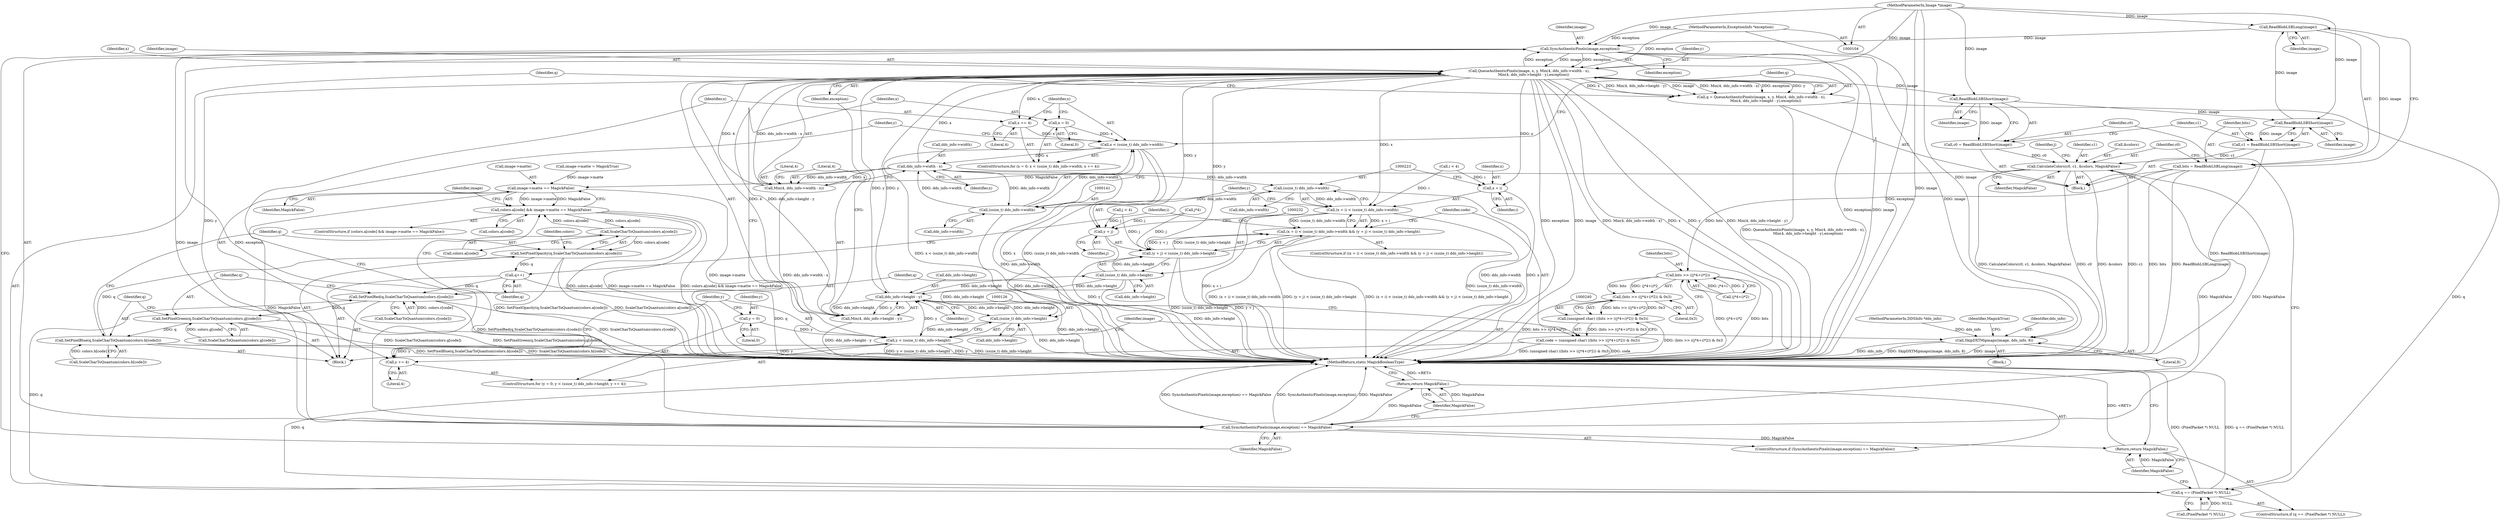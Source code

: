 digraph "1_ImageMagick_d7325bac173492b358417a0ad49fabad44447d52_0@pointer" {
"1000188" [label="(Call,ReadBlobLSBLong(image))"];
"1000184" [label="(Call,ReadBlobLSBShort(image))"];
"1000180" [label="(Call,ReadBlobLSBShort(image))"];
"1000151" [label="(Call,QueueAuthenticPixels(image, x, y, Min(4, dds_info->width - x),\n        Min(4, dds_info->height - y),exception))"];
"1000305" [label="(Call,SyncAuthenticPixels(image,exception))"];
"1000188" [label="(Call,ReadBlobLSBLong(image))"];
"1000105" [label="(MethodParameterIn,Image *image)"];
"1000107" [label="(MethodParameterIn,ExceptionInfo *exception)"];
"1000157" [label="(Call,dds_info->width - x)"];
"1000140" [label="(Call,(ssize_t) dds_info->width)"];
"1000222" [label="(Call,(ssize_t) dds_info->width)"];
"1000138" [label="(Call,x < (ssize_t) dds_info->width)"];
"1000135" [label="(Call,x = 0)"];
"1000145" [label="(Call,x += 4)"];
"1000164" [label="(Call,dds_info->height - y)"];
"1000231" [label="(Call,(ssize_t) dds_info->height)"];
"1000125" [label="(Call,(ssize_t) dds_info->height)"];
"1000123" [label="(Call,y < (ssize_t) dds_info->height)"];
"1000120" [label="(Call,y = 0)"];
"1000130" [label="(Call,y += 4)"];
"1000155" [label="(Call,Min(4, dds_info->width - x))"];
"1000162" [label="(Call,Min(4, dds_info->height - y))"];
"1000186" [label="(Call,bits = ReadBlobLSBLong(image))"];
"1000242" [label="(Call,bits >> ((j*4+i)*2))"];
"1000241" [label="(Call,(bits >> ((j*4+i)*2)) & 0x3)"];
"1000239" [label="(Call,(unsigned char) ((bits >> ((j*4+i)*2)) & 0x3))"];
"1000237" [label="(Call,code = (unsigned char) ((bits >> ((j*4+i)*2)) & 0x3))"];
"1000227" [label="(Call,(y + j) < (ssize_t) dds_info->height)"];
"1000217" [label="(Call,(x + i) < (ssize_t) dds_info->width && (y + j) < (ssize_t) dds_info->height)"];
"1000218" [label="(Call,(x + i) < (ssize_t) dds_info->width)"];
"1000149" [label="(Call,q = QueueAuthenticPixels(image, x, y, Min(4, dds_info->width - x),\n        Min(4, dds_info->height - y),exception))"];
"1000171" [label="(Call,q == (PixelPacket *) NULL)"];
"1000252" [label="(Call,SetPixelRed(q,ScaleCharToQuantum(colors.r[code])))"];
"1000260" [label="(Call,SetPixelGreen(q,ScaleCharToQuantum(colors.g[code])))"];
"1000268" [label="(Call,SetPixelBlue(q,ScaleCharToQuantum(colors.b[code])))"];
"1000276" [label="(Call,SetPixelOpacity(q,ScaleCharToQuantum(colors.a[code])))"];
"1000301" [label="(Call,q++)"];
"1000178" [label="(Call,c0 = ReadBlobLSBShort(image))"];
"1000190" [label="(Call,CalculateColors(c0, c1, &colors, MagickFalse))"];
"1000291" [label="(Call,image->matte == MagickFalse)"];
"1000285" [label="(Call,colors.a[code] && image->matte == MagickFalse)"];
"1000278" [label="(Call,ScaleCharToQuantum(colors.a[code]))"];
"1000304" [label="(Call,SyncAuthenticPixels(image,exception) == MagickFalse)"];
"1000176" [label="(Return,return MagickFalse;)"];
"1000309" [label="(Return,return MagickFalse;)"];
"1000182" [label="(Call,c1 = ReadBlobLSBShort(image))"];
"1000219" [label="(Call,x + i)"];
"1000228" [label="(Call,y + j)"];
"1000311" [label="(Call,SkipDXTMipmaps(image, dds_info, 8))"];
"1000150" [label="(Identifier,q)"];
"1000180" [label="(Call,ReadBlobLSBShort(image))"];
"1000161" [label="(Identifier,x)"];
"1000295" [label="(Identifier,MagickFalse)"];
"1000305" [label="(Call,SyncAuthenticPixels(image,exception))"];
"1000169" [label="(Identifier,exception)"];
"1000119" [label="(ControlStructure,for (y = 0; y < (ssize_t) dds_info->height; y += 4))"];
"1000191" [label="(Identifier,c0)"];
"1000210" [label="(Call,i < 4)"];
"1000233" [label="(Call,dds_info->height)"];
"1000177" [label="(Identifier,MagickFalse)"];
"1000183" [label="(Identifier,c1)"];
"1000140" [label="(Call,(ssize_t) dds_info->width)"];
"1000246" [label="(Call,j*4)"];
"1000254" [label="(Call,ScaleCharToQuantum(colors.r[code]))"];
"1000120" [label="(Call,y = 0)"];
"1000134" [label="(ControlStructure,for (x = 0; x < (ssize_t) dds_info->width; x += 4))"];
"1000253" [label="(Identifier,q)"];
"1000190" [label="(Call,CalculateColors(c0, c1, &colors, MagickFalse))"];
"1000276" [label="(Call,SetPixelOpacity(q,ScaleCharToQuantum(colors.a[code])))"];
"1000312" [label="(Identifier,image)"];
"1000308" [label="(Identifier,MagickFalse)"];
"1000107" [label="(MethodParameterIn,ExceptionInfo *exception)"];
"1000269" [label="(Identifier,q)"];
"1000220" [label="(Identifier,x)"];
"1000277" [label="(Identifier,q)"];
"1000242" [label="(Call,bits >> ((j*4+i)*2))"];
"1000279" [label="(Call,colors.a[code])"];
"1000187" [label="(Identifier,bits)"];
"1000127" [label="(Call,dds_info->height)"];
"1000288" [label="(Identifier,colors)"];
"1000214" [label="(Identifier,i)"];
"1000261" [label="(Identifier,q)"];
"1000151" [label="(Call,QueueAuthenticPixels(image, x, y, Min(4, dds_info->width - x),\n        Min(4, dds_info->height - y),exception))"];
"1000122" [label="(Literal,0)"];
"1000296" [label="(Call,image->matte = MagickTrue)"];
"1000155" [label="(Call,Min(4, dds_info->width - x))"];
"1000162" [label="(Call,Min(4, dds_info->height - y))"];
"1000181" [label="(Identifier,image)"];
"1000217" [label="(Call,(x + i) < (ssize_t) dds_info->width && (y + j) < (ssize_t) dds_info->height)"];
"1000270" [label="(Call,ScaleCharToQuantum(colors.b[code]))"];
"1000298" [label="(Identifier,image)"];
"1000309" [label="(Return,return MagickFalse;)"];
"1000136" [label="(Identifier,x)"];
"1000121" [label="(Identifier,y)"];
"1000131" [label="(Identifier,y)"];
"1000135" [label="(Call,x = 0)"];
"1000317" [label="(MethodReturn,static MagickBooleanType)"];
"1000165" [label="(Call,dds_info->height)"];
"1000284" [label="(ControlStructure,if (colors.a[code] && image->matte == MagickFalse))"];
"1000156" [label="(Literal,4)"];
"1000304" [label="(Call,SyncAuthenticPixels(image,exception) == MagickFalse)"];
"1000198" [label="(Identifier,j)"];
"1000239" [label="(Call,(unsigned char) ((bits >> ((j*4+i)*2)) & 0x3))"];
"1000145" [label="(Call,x += 4)"];
"1000106" [label="(MethodParameterIn,DDSInfo *dds_info)"];
"1000168" [label="(Identifier,y)"];
"1000148" [label="(Block,)"];
"1000316" [label="(Identifier,MagickTrue)"];
"1000314" [label="(Literal,8)"];
"1000164" [label="(Call,dds_info->height - y)"];
"1000227" [label="(Call,(y + j) < (ssize_t) dds_info->height)"];
"1000172" [label="(Identifier,q)"];
"1000236" [label="(Block,)"];
"1000154" [label="(Identifier,y)"];
"1000186" [label="(Call,bits = ReadBlobLSBLong(image))"];
"1000230" [label="(Identifier,j)"];
"1000142" [label="(Call,dds_info->width)"];
"1000307" [label="(Identifier,exception)"];
"1000303" [label="(ControlStructure,if (SyncAuthenticPixels(image,exception) == MagickFalse))"];
"1000251" [label="(Literal,0x3)"];
"1000231" [label="(Call,(ssize_t) dds_info->height)"];
"1000244" [label="(Call,(j*4+i)*2)"];
"1000285" [label="(Call,colors.a[code] && image->matte == MagickFalse)"];
"1000130" [label="(Call,y += 4)"];
"1000260" [label="(Call,SetPixelGreen(q,ScaleCharToQuantum(colors.g[code])))"];
"1000313" [label="(Identifier,dds_info)"];
"1000292" [label="(Call,image->matte)"];
"1000185" [label="(Identifier,image)"];
"1000125" [label="(Call,(ssize_t) dds_info->height)"];
"1000229" [label="(Identifier,y)"];
"1000182" [label="(Call,c1 = ReadBlobLSBShort(image))"];
"1000189" [label="(Identifier,image)"];
"1000173" [label="(Call,(PixelPacket *) NULL)"];
"1000147" [label="(Literal,4)"];
"1000195" [label="(Identifier,MagickFalse)"];
"1000301" [label="(Call,q++)"];
"1000192" [label="(Identifier,c1)"];
"1000238" [label="(Identifier,code)"];
"1000123" [label="(Call,y < (ssize_t) dds_info->height)"];
"1000237" [label="(Call,code = (unsigned char) ((bits >> ((j*4+i)*2)) & 0x3))"];
"1000158" [label="(Call,dds_info->width)"];
"1000219" [label="(Call,x + i)"];
"1000224" [label="(Call,dds_info->width)"];
"1000132" [label="(Literal,4)"];
"1000222" [label="(Call,(ssize_t) dds_info->width)"];
"1000105" [label="(MethodParameterIn,Image *image)"];
"1000184" [label="(Call,ReadBlobLSBShort(image))"];
"1000176" [label="(Return,return MagickFalse;)"];
"1000216" [label="(ControlStructure,if ((x + i) < (ssize_t) dds_info->width && (y + j) < (ssize_t) dds_info->height))"];
"1000139" [label="(Identifier,x)"];
"1000153" [label="(Identifier,x)"];
"1000278" [label="(Call,ScaleCharToQuantum(colors.a[code]))"];
"1000241" [label="(Call,(bits >> ((j*4+i)*2)) & 0x3)"];
"1000228" [label="(Call,y + j)"];
"1000221" [label="(Identifier,i)"];
"1000311" [label="(Call,SkipDXTMipmaps(image, dds_info, 8))"];
"1000137" [label="(Literal,0)"];
"1000243" [label="(Identifier,bits)"];
"1000171" [label="(Call,q == (PixelPacket *) NULL)"];
"1000193" [label="(Call,&colors)"];
"1000157" [label="(Call,dds_info->width - x)"];
"1000310" [label="(Identifier,MagickFalse)"];
"1000200" [label="(Call,j < 4)"];
"1000179" [label="(Identifier,c0)"];
"1000262" [label="(Call,ScaleCharToQuantum(colors.g[code]))"];
"1000302" [label="(Identifier,q)"];
"1000138" [label="(Call,x < (ssize_t) dds_info->width)"];
"1000152" [label="(Identifier,image)"];
"1000170" [label="(ControlStructure,if (q == (PixelPacket *) NULL))"];
"1000178" [label="(Call,c0 = ReadBlobLSBShort(image))"];
"1000149" [label="(Call,q = QueueAuthenticPixels(image, x, y, Min(4, dds_info->width - x),\n        Min(4, dds_info->height - y),exception))"];
"1000108" [label="(Block,)"];
"1000291" [label="(Call,image->matte == MagickFalse)"];
"1000286" [label="(Call,colors.a[code])"];
"1000124" [label="(Identifier,y)"];
"1000306" [label="(Identifier,image)"];
"1000188" [label="(Call,ReadBlobLSBLong(image))"];
"1000146" [label="(Identifier,x)"];
"1000268" [label="(Call,SetPixelBlue(q,ScaleCharToQuantum(colors.b[code])))"];
"1000163" [label="(Literal,4)"];
"1000218" [label="(Call,(x + i) < (ssize_t) dds_info->width)"];
"1000252" [label="(Call,SetPixelRed(q,ScaleCharToQuantum(colors.r[code])))"];
"1000188" -> "1000186"  [label="AST: "];
"1000188" -> "1000189"  [label="CFG: "];
"1000189" -> "1000188"  [label="AST: "];
"1000186" -> "1000188"  [label="CFG: "];
"1000188" -> "1000186"  [label="DDG: image"];
"1000184" -> "1000188"  [label="DDG: image"];
"1000105" -> "1000188"  [label="DDG: image"];
"1000188" -> "1000305"  [label="DDG: image"];
"1000184" -> "1000182"  [label="AST: "];
"1000184" -> "1000185"  [label="CFG: "];
"1000185" -> "1000184"  [label="AST: "];
"1000182" -> "1000184"  [label="CFG: "];
"1000184" -> "1000182"  [label="DDG: image"];
"1000180" -> "1000184"  [label="DDG: image"];
"1000105" -> "1000184"  [label="DDG: image"];
"1000180" -> "1000178"  [label="AST: "];
"1000180" -> "1000181"  [label="CFG: "];
"1000181" -> "1000180"  [label="AST: "];
"1000178" -> "1000180"  [label="CFG: "];
"1000180" -> "1000178"  [label="DDG: image"];
"1000151" -> "1000180"  [label="DDG: image"];
"1000105" -> "1000180"  [label="DDG: image"];
"1000151" -> "1000149"  [label="AST: "];
"1000151" -> "1000169"  [label="CFG: "];
"1000152" -> "1000151"  [label="AST: "];
"1000153" -> "1000151"  [label="AST: "];
"1000154" -> "1000151"  [label="AST: "];
"1000155" -> "1000151"  [label="AST: "];
"1000162" -> "1000151"  [label="AST: "];
"1000169" -> "1000151"  [label="AST: "];
"1000149" -> "1000151"  [label="CFG: "];
"1000151" -> "1000317"  [label="DDG: exception"];
"1000151" -> "1000317"  [label="DDG: image"];
"1000151" -> "1000317"  [label="DDG: Min(4, dds_info->width - x)"];
"1000151" -> "1000317"  [label="DDG: x"];
"1000151" -> "1000317"  [label="DDG: y"];
"1000151" -> "1000317"  [label="DDG: Min(4, dds_info->height - y)"];
"1000151" -> "1000130"  [label="DDG: y"];
"1000151" -> "1000145"  [label="DDG: x"];
"1000151" -> "1000149"  [label="DDG: x"];
"1000151" -> "1000149"  [label="DDG: Min(4, dds_info->height - y)"];
"1000151" -> "1000149"  [label="DDG: image"];
"1000151" -> "1000149"  [label="DDG: Min(4, dds_info->width - x)"];
"1000151" -> "1000149"  [label="DDG: exception"];
"1000151" -> "1000149"  [label="DDG: y"];
"1000305" -> "1000151"  [label="DDG: image"];
"1000305" -> "1000151"  [label="DDG: exception"];
"1000105" -> "1000151"  [label="DDG: image"];
"1000157" -> "1000151"  [label="DDG: x"];
"1000164" -> "1000151"  [label="DDG: y"];
"1000155" -> "1000151"  [label="DDG: 4"];
"1000155" -> "1000151"  [label="DDG: dds_info->width - x"];
"1000162" -> "1000151"  [label="DDG: 4"];
"1000162" -> "1000151"  [label="DDG: dds_info->height - y"];
"1000151" -> "1000164"  [label="DDG: y"];
"1000107" -> "1000151"  [label="DDG: exception"];
"1000151" -> "1000218"  [label="DDG: x"];
"1000151" -> "1000219"  [label="DDG: x"];
"1000151" -> "1000227"  [label="DDG: y"];
"1000151" -> "1000228"  [label="DDG: y"];
"1000151" -> "1000305"  [label="DDG: exception"];
"1000305" -> "1000304"  [label="AST: "];
"1000305" -> "1000307"  [label="CFG: "];
"1000306" -> "1000305"  [label="AST: "];
"1000307" -> "1000305"  [label="AST: "];
"1000308" -> "1000305"  [label="CFG: "];
"1000305" -> "1000317"  [label="DDG: exception"];
"1000305" -> "1000317"  [label="DDG: image"];
"1000305" -> "1000304"  [label="DDG: image"];
"1000305" -> "1000304"  [label="DDG: exception"];
"1000105" -> "1000305"  [label="DDG: image"];
"1000107" -> "1000305"  [label="DDG: exception"];
"1000305" -> "1000311"  [label="DDG: image"];
"1000105" -> "1000104"  [label="AST: "];
"1000105" -> "1000317"  [label="DDG: image"];
"1000105" -> "1000311"  [label="DDG: image"];
"1000107" -> "1000104"  [label="AST: "];
"1000107" -> "1000317"  [label="DDG: exception"];
"1000157" -> "1000155"  [label="AST: "];
"1000157" -> "1000161"  [label="CFG: "];
"1000158" -> "1000157"  [label="AST: "];
"1000161" -> "1000157"  [label="AST: "];
"1000155" -> "1000157"  [label="CFG: "];
"1000157" -> "1000317"  [label="DDG: dds_info->width"];
"1000157" -> "1000140"  [label="DDG: dds_info->width"];
"1000157" -> "1000155"  [label="DDG: dds_info->width"];
"1000157" -> "1000155"  [label="DDG: x"];
"1000140" -> "1000157"  [label="DDG: dds_info->width"];
"1000138" -> "1000157"  [label="DDG: x"];
"1000157" -> "1000222"  [label="DDG: dds_info->width"];
"1000140" -> "1000138"  [label="AST: "];
"1000140" -> "1000142"  [label="CFG: "];
"1000141" -> "1000140"  [label="AST: "];
"1000142" -> "1000140"  [label="AST: "];
"1000138" -> "1000140"  [label="CFG: "];
"1000140" -> "1000317"  [label="DDG: dds_info->width"];
"1000140" -> "1000138"  [label="DDG: dds_info->width"];
"1000222" -> "1000140"  [label="DDG: dds_info->width"];
"1000222" -> "1000218"  [label="AST: "];
"1000222" -> "1000224"  [label="CFG: "];
"1000223" -> "1000222"  [label="AST: "];
"1000224" -> "1000222"  [label="AST: "];
"1000218" -> "1000222"  [label="CFG: "];
"1000222" -> "1000317"  [label="DDG: dds_info->width"];
"1000222" -> "1000218"  [label="DDG: dds_info->width"];
"1000138" -> "1000134"  [label="AST: "];
"1000139" -> "1000138"  [label="AST: "];
"1000150" -> "1000138"  [label="CFG: "];
"1000131" -> "1000138"  [label="CFG: "];
"1000138" -> "1000317"  [label="DDG: x < (ssize_t) dds_info->width"];
"1000138" -> "1000317"  [label="DDG: x"];
"1000138" -> "1000317"  [label="DDG: (ssize_t) dds_info->width"];
"1000135" -> "1000138"  [label="DDG: x"];
"1000145" -> "1000138"  [label="DDG: x"];
"1000135" -> "1000134"  [label="AST: "];
"1000135" -> "1000137"  [label="CFG: "];
"1000136" -> "1000135"  [label="AST: "];
"1000137" -> "1000135"  [label="AST: "];
"1000139" -> "1000135"  [label="CFG: "];
"1000145" -> "1000134"  [label="AST: "];
"1000145" -> "1000147"  [label="CFG: "];
"1000146" -> "1000145"  [label="AST: "];
"1000147" -> "1000145"  [label="AST: "];
"1000139" -> "1000145"  [label="CFG: "];
"1000164" -> "1000162"  [label="AST: "];
"1000164" -> "1000168"  [label="CFG: "];
"1000165" -> "1000164"  [label="AST: "];
"1000168" -> "1000164"  [label="AST: "];
"1000162" -> "1000164"  [label="CFG: "];
"1000164" -> "1000317"  [label="DDG: dds_info->height"];
"1000164" -> "1000125"  [label="DDG: dds_info->height"];
"1000164" -> "1000162"  [label="DDG: dds_info->height"];
"1000164" -> "1000162"  [label="DDG: y"];
"1000231" -> "1000164"  [label="DDG: dds_info->height"];
"1000125" -> "1000164"  [label="DDG: dds_info->height"];
"1000123" -> "1000164"  [label="DDG: y"];
"1000164" -> "1000231"  [label="DDG: dds_info->height"];
"1000231" -> "1000227"  [label="AST: "];
"1000231" -> "1000233"  [label="CFG: "];
"1000232" -> "1000231"  [label="AST: "];
"1000233" -> "1000231"  [label="AST: "];
"1000227" -> "1000231"  [label="CFG: "];
"1000231" -> "1000317"  [label="DDG: dds_info->height"];
"1000231" -> "1000125"  [label="DDG: dds_info->height"];
"1000231" -> "1000227"  [label="DDG: dds_info->height"];
"1000125" -> "1000123"  [label="AST: "];
"1000125" -> "1000127"  [label="CFG: "];
"1000126" -> "1000125"  [label="AST: "];
"1000127" -> "1000125"  [label="AST: "];
"1000123" -> "1000125"  [label="CFG: "];
"1000125" -> "1000317"  [label="DDG: dds_info->height"];
"1000125" -> "1000123"  [label="DDG: dds_info->height"];
"1000123" -> "1000119"  [label="AST: "];
"1000124" -> "1000123"  [label="AST: "];
"1000136" -> "1000123"  [label="CFG: "];
"1000312" -> "1000123"  [label="CFG: "];
"1000123" -> "1000317"  [label="DDG: (ssize_t) dds_info->height"];
"1000123" -> "1000317"  [label="DDG: y < (ssize_t) dds_info->height"];
"1000123" -> "1000317"  [label="DDG: y"];
"1000120" -> "1000123"  [label="DDG: y"];
"1000130" -> "1000123"  [label="DDG: y"];
"1000123" -> "1000130"  [label="DDG: y"];
"1000120" -> "1000119"  [label="AST: "];
"1000120" -> "1000122"  [label="CFG: "];
"1000121" -> "1000120"  [label="AST: "];
"1000122" -> "1000120"  [label="AST: "];
"1000124" -> "1000120"  [label="CFG: "];
"1000130" -> "1000119"  [label="AST: "];
"1000130" -> "1000132"  [label="CFG: "];
"1000131" -> "1000130"  [label="AST: "];
"1000132" -> "1000130"  [label="AST: "];
"1000124" -> "1000130"  [label="CFG: "];
"1000156" -> "1000155"  [label="AST: "];
"1000163" -> "1000155"  [label="CFG: "];
"1000155" -> "1000317"  [label="DDG: dds_info->width - x"];
"1000163" -> "1000162"  [label="AST: "];
"1000169" -> "1000162"  [label="CFG: "];
"1000162" -> "1000317"  [label="DDG: dds_info->height - y"];
"1000186" -> "1000148"  [label="AST: "];
"1000187" -> "1000186"  [label="AST: "];
"1000191" -> "1000186"  [label="CFG: "];
"1000186" -> "1000317"  [label="DDG: ReadBlobLSBLong(image)"];
"1000186" -> "1000317"  [label="DDG: bits"];
"1000186" -> "1000242"  [label="DDG: bits"];
"1000242" -> "1000241"  [label="AST: "];
"1000242" -> "1000244"  [label="CFG: "];
"1000243" -> "1000242"  [label="AST: "];
"1000244" -> "1000242"  [label="AST: "];
"1000251" -> "1000242"  [label="CFG: "];
"1000242" -> "1000317"  [label="DDG: (j*4+i)*2"];
"1000242" -> "1000317"  [label="DDG: bits"];
"1000242" -> "1000241"  [label="DDG: bits"];
"1000242" -> "1000241"  [label="DDG: (j*4+i)*2"];
"1000244" -> "1000242"  [label="DDG: j*4+i"];
"1000244" -> "1000242"  [label="DDG: 2"];
"1000241" -> "1000239"  [label="AST: "];
"1000241" -> "1000251"  [label="CFG: "];
"1000251" -> "1000241"  [label="AST: "];
"1000239" -> "1000241"  [label="CFG: "];
"1000241" -> "1000317"  [label="DDG: bits >> ((j*4+i)*2)"];
"1000241" -> "1000239"  [label="DDG: bits >> ((j*4+i)*2)"];
"1000241" -> "1000239"  [label="DDG: 0x3"];
"1000239" -> "1000237"  [label="AST: "];
"1000240" -> "1000239"  [label="AST: "];
"1000237" -> "1000239"  [label="CFG: "];
"1000239" -> "1000317"  [label="DDG: (bits >> ((j*4+i)*2)) & 0x3"];
"1000239" -> "1000237"  [label="DDG: (bits >> ((j*4+i)*2)) & 0x3"];
"1000237" -> "1000236"  [label="AST: "];
"1000238" -> "1000237"  [label="AST: "];
"1000253" -> "1000237"  [label="CFG: "];
"1000237" -> "1000317"  [label="DDG: (unsigned char) ((bits >> ((j*4+i)*2)) & 0x3)"];
"1000237" -> "1000317"  [label="DDG: code"];
"1000227" -> "1000217"  [label="AST: "];
"1000228" -> "1000227"  [label="AST: "];
"1000217" -> "1000227"  [label="CFG: "];
"1000227" -> "1000317"  [label="DDG: y + j"];
"1000227" -> "1000317"  [label="DDG: (ssize_t) dds_info->height"];
"1000227" -> "1000217"  [label="DDG: y + j"];
"1000227" -> "1000217"  [label="DDG: (ssize_t) dds_info->height"];
"1000200" -> "1000227"  [label="DDG: j"];
"1000246" -> "1000227"  [label="DDG: j"];
"1000217" -> "1000216"  [label="AST: "];
"1000217" -> "1000218"  [label="CFG: "];
"1000218" -> "1000217"  [label="AST: "];
"1000238" -> "1000217"  [label="CFG: "];
"1000214" -> "1000217"  [label="CFG: "];
"1000217" -> "1000317"  [label="DDG: (y + j) < (ssize_t) dds_info->height"];
"1000217" -> "1000317"  [label="DDG: (x + i) < (ssize_t) dds_info->width && (y + j) < (ssize_t) dds_info->height"];
"1000217" -> "1000317"  [label="DDG: (x + i) < (ssize_t) dds_info->width"];
"1000218" -> "1000217"  [label="DDG: x + i"];
"1000218" -> "1000217"  [label="DDG: (ssize_t) dds_info->width"];
"1000219" -> "1000218"  [label="AST: "];
"1000229" -> "1000218"  [label="CFG: "];
"1000218" -> "1000317"  [label="DDG: x + i"];
"1000218" -> "1000317"  [label="DDG: (ssize_t) dds_info->width"];
"1000210" -> "1000218"  [label="DDG: i"];
"1000149" -> "1000148"  [label="AST: "];
"1000150" -> "1000149"  [label="AST: "];
"1000172" -> "1000149"  [label="CFG: "];
"1000149" -> "1000317"  [label="DDG: QueueAuthenticPixels(image, x, y, Min(4, dds_info->width - x),\n        Min(4, dds_info->height - y),exception)"];
"1000149" -> "1000171"  [label="DDG: q"];
"1000171" -> "1000170"  [label="AST: "];
"1000171" -> "1000173"  [label="CFG: "];
"1000172" -> "1000171"  [label="AST: "];
"1000173" -> "1000171"  [label="AST: "];
"1000177" -> "1000171"  [label="CFG: "];
"1000179" -> "1000171"  [label="CFG: "];
"1000171" -> "1000317"  [label="DDG: q"];
"1000171" -> "1000317"  [label="DDG: (PixelPacket *) NULL"];
"1000171" -> "1000317"  [label="DDG: q == (PixelPacket *) NULL"];
"1000173" -> "1000171"  [label="DDG: NULL"];
"1000171" -> "1000252"  [label="DDG: q"];
"1000252" -> "1000236"  [label="AST: "];
"1000252" -> "1000254"  [label="CFG: "];
"1000253" -> "1000252"  [label="AST: "];
"1000254" -> "1000252"  [label="AST: "];
"1000261" -> "1000252"  [label="CFG: "];
"1000252" -> "1000317"  [label="DDG: ScaleCharToQuantum(colors.r[code])"];
"1000252" -> "1000317"  [label="DDG: SetPixelRed(q,ScaleCharToQuantum(colors.r[code]))"];
"1000301" -> "1000252"  [label="DDG: q"];
"1000254" -> "1000252"  [label="DDG: colors.r[code]"];
"1000252" -> "1000260"  [label="DDG: q"];
"1000260" -> "1000236"  [label="AST: "];
"1000260" -> "1000262"  [label="CFG: "];
"1000261" -> "1000260"  [label="AST: "];
"1000262" -> "1000260"  [label="AST: "];
"1000269" -> "1000260"  [label="CFG: "];
"1000260" -> "1000317"  [label="DDG: SetPixelGreen(q,ScaleCharToQuantum(colors.g[code]))"];
"1000260" -> "1000317"  [label="DDG: ScaleCharToQuantum(colors.g[code])"];
"1000262" -> "1000260"  [label="DDG: colors.g[code]"];
"1000260" -> "1000268"  [label="DDG: q"];
"1000268" -> "1000236"  [label="AST: "];
"1000268" -> "1000270"  [label="CFG: "];
"1000269" -> "1000268"  [label="AST: "];
"1000270" -> "1000268"  [label="AST: "];
"1000277" -> "1000268"  [label="CFG: "];
"1000268" -> "1000317"  [label="DDG: SetPixelBlue(q,ScaleCharToQuantum(colors.b[code]))"];
"1000268" -> "1000317"  [label="DDG: ScaleCharToQuantum(colors.b[code])"];
"1000270" -> "1000268"  [label="DDG: colors.b[code]"];
"1000268" -> "1000276"  [label="DDG: q"];
"1000276" -> "1000236"  [label="AST: "];
"1000276" -> "1000278"  [label="CFG: "];
"1000277" -> "1000276"  [label="AST: "];
"1000278" -> "1000276"  [label="AST: "];
"1000288" -> "1000276"  [label="CFG: "];
"1000276" -> "1000317"  [label="DDG: ScaleCharToQuantum(colors.a[code])"];
"1000276" -> "1000317"  [label="DDG: SetPixelOpacity(q,ScaleCharToQuantum(colors.a[code]))"];
"1000278" -> "1000276"  [label="DDG: colors.a[code]"];
"1000276" -> "1000301"  [label="DDG: q"];
"1000301" -> "1000236"  [label="AST: "];
"1000301" -> "1000302"  [label="CFG: "];
"1000302" -> "1000301"  [label="AST: "];
"1000214" -> "1000301"  [label="CFG: "];
"1000301" -> "1000317"  [label="DDG: q"];
"1000178" -> "1000148"  [label="AST: "];
"1000179" -> "1000178"  [label="AST: "];
"1000183" -> "1000178"  [label="CFG: "];
"1000178" -> "1000190"  [label="DDG: c0"];
"1000190" -> "1000148"  [label="AST: "];
"1000190" -> "1000195"  [label="CFG: "];
"1000191" -> "1000190"  [label="AST: "];
"1000192" -> "1000190"  [label="AST: "];
"1000193" -> "1000190"  [label="AST: "];
"1000195" -> "1000190"  [label="AST: "];
"1000198" -> "1000190"  [label="CFG: "];
"1000190" -> "1000317"  [label="DDG: CalculateColors(c0, c1, &colors, MagickFalse)"];
"1000190" -> "1000317"  [label="DDG: c0"];
"1000190" -> "1000317"  [label="DDG: &colors"];
"1000190" -> "1000317"  [label="DDG: c1"];
"1000182" -> "1000190"  [label="DDG: c1"];
"1000304" -> "1000190"  [label="DDG: MagickFalse"];
"1000190" -> "1000291"  [label="DDG: MagickFalse"];
"1000190" -> "1000304"  [label="DDG: MagickFalse"];
"1000291" -> "1000285"  [label="AST: "];
"1000291" -> "1000295"  [label="CFG: "];
"1000292" -> "1000291"  [label="AST: "];
"1000295" -> "1000291"  [label="AST: "];
"1000285" -> "1000291"  [label="CFG: "];
"1000291" -> "1000317"  [label="DDG: image->matte"];
"1000291" -> "1000285"  [label="DDG: image->matte"];
"1000291" -> "1000285"  [label="DDG: MagickFalse"];
"1000296" -> "1000291"  [label="DDG: image->matte"];
"1000291" -> "1000304"  [label="DDG: MagickFalse"];
"1000285" -> "1000284"  [label="AST: "];
"1000285" -> "1000286"  [label="CFG: "];
"1000286" -> "1000285"  [label="AST: "];
"1000298" -> "1000285"  [label="CFG: "];
"1000302" -> "1000285"  [label="CFG: "];
"1000285" -> "1000317"  [label="DDG: colors.a[code]"];
"1000285" -> "1000317"  [label="DDG: image->matte == MagickFalse"];
"1000285" -> "1000317"  [label="DDG: colors.a[code] && image->matte == MagickFalse"];
"1000285" -> "1000278"  [label="DDG: colors.a[code]"];
"1000278" -> "1000285"  [label="DDG: colors.a[code]"];
"1000278" -> "1000279"  [label="CFG: "];
"1000279" -> "1000278"  [label="AST: "];
"1000304" -> "1000303"  [label="AST: "];
"1000304" -> "1000308"  [label="CFG: "];
"1000308" -> "1000304"  [label="AST: "];
"1000310" -> "1000304"  [label="CFG: "];
"1000146" -> "1000304"  [label="CFG: "];
"1000304" -> "1000317"  [label="DDG: SyncAuthenticPixels(image,exception) == MagickFalse"];
"1000304" -> "1000317"  [label="DDG: SyncAuthenticPixels(image,exception)"];
"1000304" -> "1000317"  [label="DDG: MagickFalse"];
"1000304" -> "1000176"  [label="DDG: MagickFalse"];
"1000304" -> "1000309"  [label="DDG: MagickFalse"];
"1000176" -> "1000170"  [label="AST: "];
"1000176" -> "1000177"  [label="CFG: "];
"1000177" -> "1000176"  [label="AST: "];
"1000317" -> "1000176"  [label="CFG: "];
"1000176" -> "1000317"  [label="DDG: <RET>"];
"1000177" -> "1000176"  [label="DDG: MagickFalse"];
"1000309" -> "1000303"  [label="AST: "];
"1000309" -> "1000310"  [label="CFG: "];
"1000310" -> "1000309"  [label="AST: "];
"1000317" -> "1000309"  [label="CFG: "];
"1000309" -> "1000317"  [label="DDG: <RET>"];
"1000310" -> "1000309"  [label="DDG: MagickFalse"];
"1000182" -> "1000148"  [label="AST: "];
"1000183" -> "1000182"  [label="AST: "];
"1000187" -> "1000182"  [label="CFG: "];
"1000182" -> "1000317"  [label="DDG: ReadBlobLSBShort(image)"];
"1000219" -> "1000221"  [label="CFG: "];
"1000220" -> "1000219"  [label="AST: "];
"1000221" -> "1000219"  [label="AST: "];
"1000223" -> "1000219"  [label="CFG: "];
"1000219" -> "1000317"  [label="DDG: x"];
"1000210" -> "1000219"  [label="DDG: i"];
"1000228" -> "1000230"  [label="CFG: "];
"1000229" -> "1000228"  [label="AST: "];
"1000230" -> "1000228"  [label="AST: "];
"1000232" -> "1000228"  [label="CFG: "];
"1000228" -> "1000317"  [label="DDG: y"];
"1000200" -> "1000228"  [label="DDG: j"];
"1000246" -> "1000228"  [label="DDG: j"];
"1000311" -> "1000108"  [label="AST: "];
"1000311" -> "1000314"  [label="CFG: "];
"1000312" -> "1000311"  [label="AST: "];
"1000313" -> "1000311"  [label="AST: "];
"1000314" -> "1000311"  [label="AST: "];
"1000316" -> "1000311"  [label="CFG: "];
"1000311" -> "1000317"  [label="DDG: image"];
"1000311" -> "1000317"  [label="DDG: dds_info"];
"1000311" -> "1000317"  [label="DDG: SkipDXTMipmaps(image, dds_info, 8)"];
"1000106" -> "1000311"  [label="DDG: dds_info"];
}
